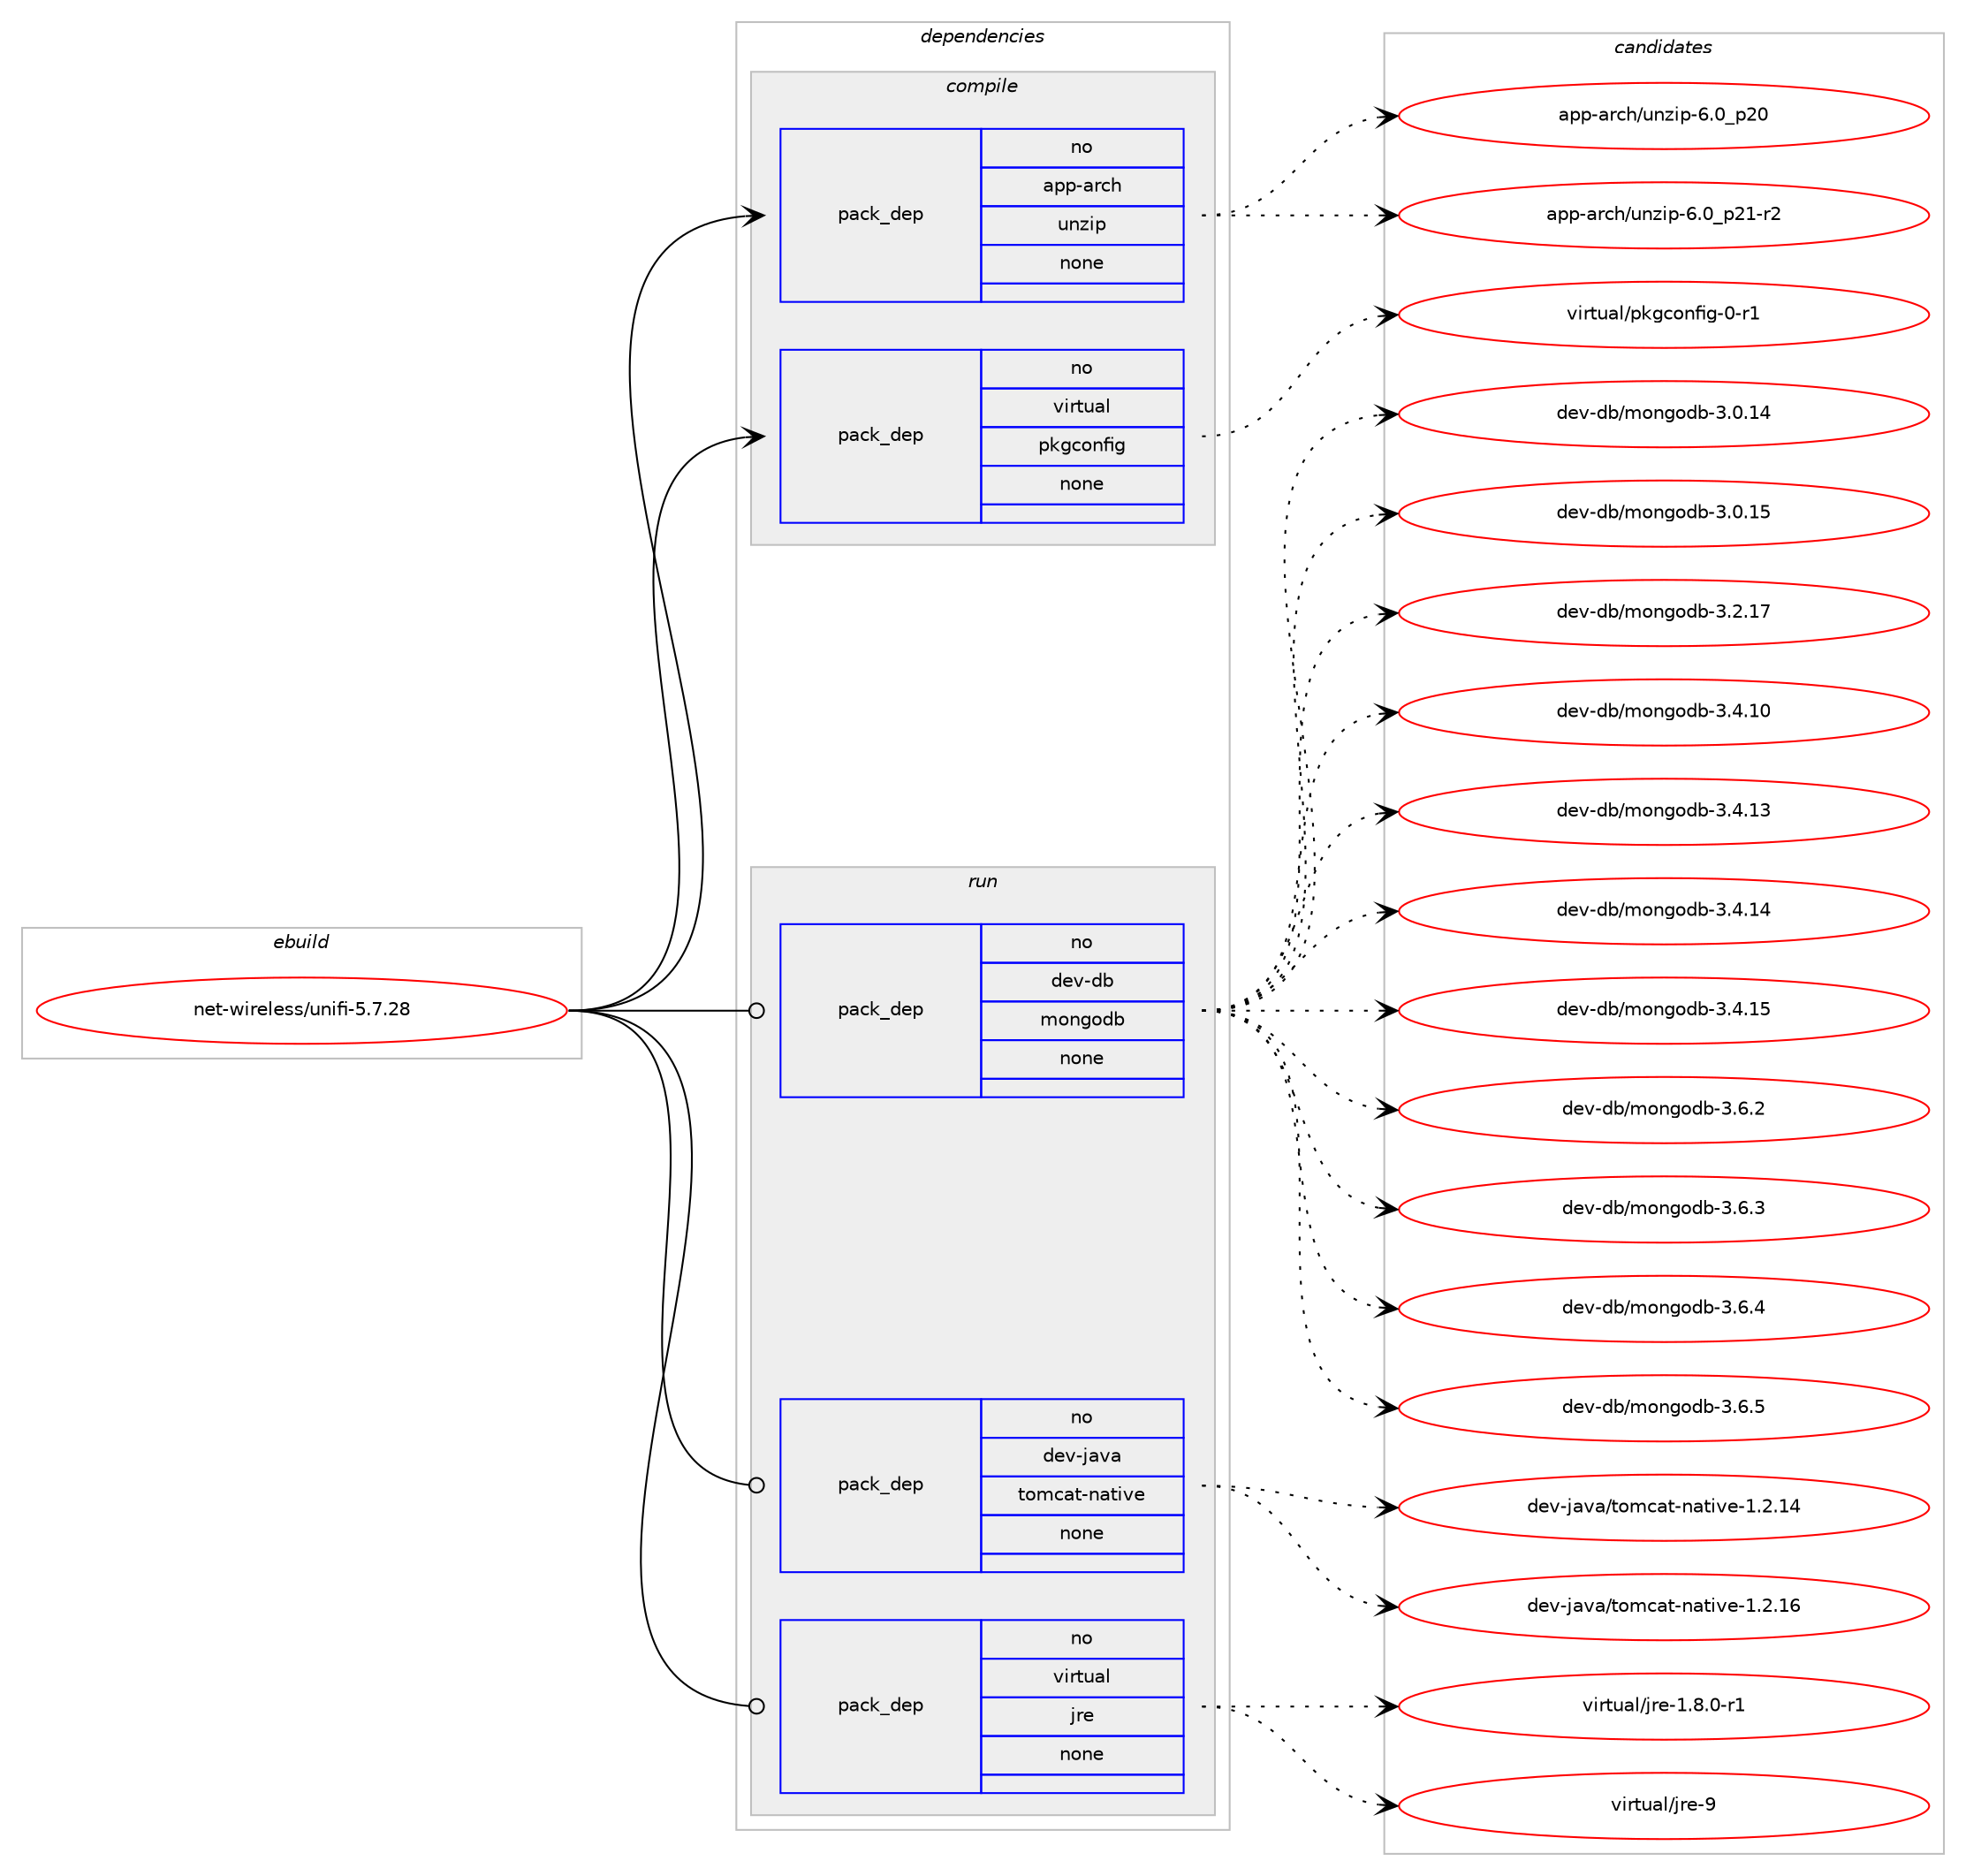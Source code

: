 digraph prolog {

# *************
# Graph options
# *************

newrank=true;
concentrate=true;
compound=true;
graph [rankdir=LR,fontname=Helvetica,fontsize=10,ranksep=1.5];#, ranksep=2.5, nodesep=0.2];
edge  [arrowhead=vee];
node  [fontname=Helvetica,fontsize=10];

# **********
# The ebuild
# **********

subgraph cluster_leftcol {
color=gray;
rank=same;
label=<<i>ebuild</i>>;
id [label="net-wireless/unifi-5.7.28", color=red, width=4, href="../net-wireless/unifi-5.7.28.svg"];
}

# ****************
# The dependencies
# ****************

subgraph cluster_midcol {
color=gray;
label=<<i>dependencies</i>>;
subgraph cluster_compile {
fillcolor="#eeeeee";
style=filled;
label=<<i>compile</i>>;
subgraph pack1566 {
dependency2303 [label=<<TABLE BORDER="0" CELLBORDER="1" CELLSPACING="0" CELLPADDING="4" WIDTH="220"><TR><TD ROWSPAN="6" CELLPADDING="30">pack_dep</TD></TR><TR><TD WIDTH="110">no</TD></TR><TR><TD>app-arch</TD></TR><TR><TD>unzip</TD></TR><TR><TD>none</TD></TR><TR><TD></TD></TR></TABLE>>, shape=none, color=blue];
}
id:e -> dependency2303:w [weight=20,style="solid",arrowhead="vee"];
subgraph pack1567 {
dependency2304 [label=<<TABLE BORDER="0" CELLBORDER="1" CELLSPACING="0" CELLPADDING="4" WIDTH="220"><TR><TD ROWSPAN="6" CELLPADDING="30">pack_dep</TD></TR><TR><TD WIDTH="110">no</TD></TR><TR><TD>virtual</TD></TR><TR><TD>pkgconfig</TD></TR><TR><TD>none</TD></TR><TR><TD></TD></TR></TABLE>>, shape=none, color=blue];
}
id:e -> dependency2304:w [weight=20,style="solid",arrowhead="vee"];
}
subgraph cluster_compileandrun {
fillcolor="#eeeeee";
style=filled;
label=<<i>compile and run</i>>;
}
subgraph cluster_run {
fillcolor="#eeeeee";
style=filled;
label=<<i>run</i>>;
subgraph pack1568 {
dependency2305 [label=<<TABLE BORDER="0" CELLBORDER="1" CELLSPACING="0" CELLPADDING="4" WIDTH="220"><TR><TD ROWSPAN="6" CELLPADDING="30">pack_dep</TD></TR><TR><TD WIDTH="110">no</TD></TR><TR><TD>dev-db</TD></TR><TR><TD>mongodb</TD></TR><TR><TD>none</TD></TR><TR><TD></TD></TR></TABLE>>, shape=none, color=blue];
}
id:e -> dependency2305:w [weight=20,style="solid",arrowhead="odot"];
subgraph pack1569 {
dependency2306 [label=<<TABLE BORDER="0" CELLBORDER="1" CELLSPACING="0" CELLPADDING="4" WIDTH="220"><TR><TD ROWSPAN="6" CELLPADDING="30">pack_dep</TD></TR><TR><TD WIDTH="110">no</TD></TR><TR><TD>dev-java</TD></TR><TR><TD>tomcat-native</TD></TR><TR><TD>none</TD></TR><TR><TD></TD></TR></TABLE>>, shape=none, color=blue];
}
id:e -> dependency2306:w [weight=20,style="solid",arrowhead="odot"];
subgraph pack1570 {
dependency2307 [label=<<TABLE BORDER="0" CELLBORDER="1" CELLSPACING="0" CELLPADDING="4" WIDTH="220"><TR><TD ROWSPAN="6" CELLPADDING="30">pack_dep</TD></TR><TR><TD WIDTH="110">no</TD></TR><TR><TD>virtual</TD></TR><TR><TD>jre</TD></TR><TR><TD>none</TD></TR><TR><TD></TD></TR></TABLE>>, shape=none, color=blue];
}
id:e -> dependency2307:w [weight=20,style="solid",arrowhead="odot"];
}
}

# **************
# The candidates
# **************

subgraph cluster_choices {
rank=same;
color=gray;
label=<<i>candidates</i>>;

subgraph choice1566 {
color=black;
nodesep=1;
choice971121124597114991044711711012210511245544648951125048 [label="app-arch/unzip-6.0_p20", color=red, width=4,href="../app-arch/unzip-6.0_p20.svg"];
choice9711211245971149910447117110122105112455446489511250494511450 [label="app-arch/unzip-6.0_p21-r2", color=red, width=4,href="../app-arch/unzip-6.0_p21-r2.svg"];
dependency2303:e -> choice971121124597114991044711711012210511245544648951125048:w [style=dotted,weight="100"];
dependency2303:e -> choice9711211245971149910447117110122105112455446489511250494511450:w [style=dotted,weight="100"];
}
subgraph choice1567 {
color=black;
nodesep=1;
choice11810511411611797108471121071039911111010210510345484511449 [label="virtual/pkgconfig-0-r1", color=red, width=4,href="../virtual/pkgconfig-0-r1.svg"];
dependency2304:e -> choice11810511411611797108471121071039911111010210510345484511449:w [style=dotted,weight="100"];
}
subgraph choice1568 {
color=black;
nodesep=1;
choice1001011184510098471091111101031111009845514648464952 [label="dev-db/mongodb-3.0.14", color=red, width=4,href="../dev-db/mongodb-3.0.14.svg"];
choice1001011184510098471091111101031111009845514648464953 [label="dev-db/mongodb-3.0.15", color=red, width=4,href="../dev-db/mongodb-3.0.15.svg"];
choice1001011184510098471091111101031111009845514650464955 [label="dev-db/mongodb-3.2.17", color=red, width=4,href="../dev-db/mongodb-3.2.17.svg"];
choice1001011184510098471091111101031111009845514652464948 [label="dev-db/mongodb-3.4.10", color=red, width=4,href="../dev-db/mongodb-3.4.10.svg"];
choice1001011184510098471091111101031111009845514652464951 [label="dev-db/mongodb-3.4.13", color=red, width=4,href="../dev-db/mongodb-3.4.13.svg"];
choice1001011184510098471091111101031111009845514652464952 [label="dev-db/mongodb-3.4.14", color=red, width=4,href="../dev-db/mongodb-3.4.14.svg"];
choice1001011184510098471091111101031111009845514652464953 [label="dev-db/mongodb-3.4.15", color=red, width=4,href="../dev-db/mongodb-3.4.15.svg"];
choice10010111845100984710911111010311110098455146544650 [label="dev-db/mongodb-3.6.2", color=red, width=4,href="../dev-db/mongodb-3.6.2.svg"];
choice10010111845100984710911111010311110098455146544651 [label="dev-db/mongodb-3.6.3", color=red, width=4,href="../dev-db/mongodb-3.6.3.svg"];
choice10010111845100984710911111010311110098455146544652 [label="dev-db/mongodb-3.6.4", color=red, width=4,href="../dev-db/mongodb-3.6.4.svg"];
choice10010111845100984710911111010311110098455146544653 [label="dev-db/mongodb-3.6.5", color=red, width=4,href="../dev-db/mongodb-3.6.5.svg"];
dependency2305:e -> choice1001011184510098471091111101031111009845514648464952:w [style=dotted,weight="100"];
dependency2305:e -> choice1001011184510098471091111101031111009845514648464953:w [style=dotted,weight="100"];
dependency2305:e -> choice1001011184510098471091111101031111009845514650464955:w [style=dotted,weight="100"];
dependency2305:e -> choice1001011184510098471091111101031111009845514652464948:w [style=dotted,weight="100"];
dependency2305:e -> choice1001011184510098471091111101031111009845514652464951:w [style=dotted,weight="100"];
dependency2305:e -> choice1001011184510098471091111101031111009845514652464952:w [style=dotted,weight="100"];
dependency2305:e -> choice1001011184510098471091111101031111009845514652464953:w [style=dotted,weight="100"];
dependency2305:e -> choice10010111845100984710911111010311110098455146544650:w [style=dotted,weight="100"];
dependency2305:e -> choice10010111845100984710911111010311110098455146544651:w [style=dotted,weight="100"];
dependency2305:e -> choice10010111845100984710911111010311110098455146544652:w [style=dotted,weight="100"];
dependency2305:e -> choice10010111845100984710911111010311110098455146544653:w [style=dotted,weight="100"];
}
subgraph choice1569 {
color=black;
nodesep=1;
choice100101118451069711897471161111099997116451109711610511810145494650464952 [label="dev-java/tomcat-native-1.2.14", color=red, width=4,href="../dev-java/tomcat-native-1.2.14.svg"];
choice100101118451069711897471161111099997116451109711610511810145494650464954 [label="dev-java/tomcat-native-1.2.16", color=red, width=4,href="../dev-java/tomcat-native-1.2.16.svg"];
dependency2306:e -> choice100101118451069711897471161111099997116451109711610511810145494650464952:w [style=dotted,weight="100"];
dependency2306:e -> choice100101118451069711897471161111099997116451109711610511810145494650464954:w [style=dotted,weight="100"];
}
subgraph choice1570 {
color=black;
nodesep=1;
choice11810511411611797108471061141014549465646484511449 [label="virtual/jre-1.8.0-r1", color=red, width=4,href="../virtual/jre-1.8.0-r1.svg"];
choice11810511411611797108471061141014557 [label="virtual/jre-9", color=red, width=4,href="../virtual/jre-9.svg"];
dependency2307:e -> choice11810511411611797108471061141014549465646484511449:w [style=dotted,weight="100"];
dependency2307:e -> choice11810511411611797108471061141014557:w [style=dotted,weight="100"];
}
}

}
